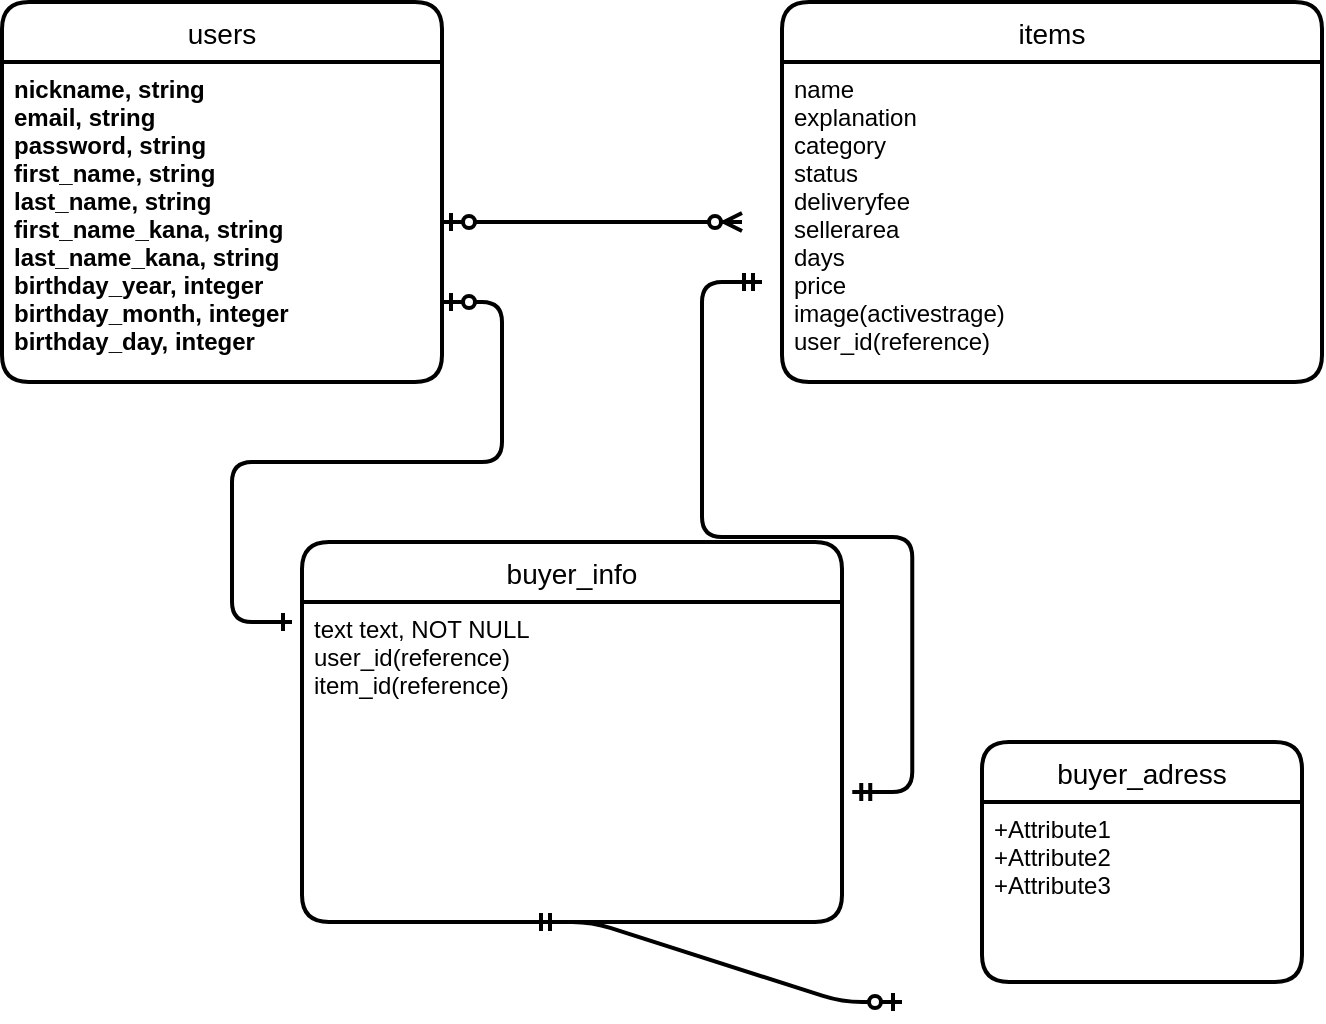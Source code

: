 <mxfile version="14.2.4" type="embed" pages="2">
    <diagram id="-TPNCu2F1J2nFUl5X5tO" name="ページ1">
        <mxGraphModel dx="244" dy="635" grid="1" gridSize="10" guides="1" tooltips="1" connect="1" arrows="1" fold="1" page="1" pageScale="1" pageWidth="850" pageHeight="1100" math="0" shadow="0">
            <root>
                <mxCell id="0"/>
                <mxCell id="1" parent="0"/>
                <mxCell id="2" value="users" style="swimlane;childLayout=stackLayout;horizontal=1;startSize=30;horizontalStack=0;rounded=1;fontSize=14;fontStyle=0;strokeWidth=2;resizeParent=0;resizeLast=1;shadow=0;dashed=0;align=center;" parent="1" vertex="1">
                    <mxGeometry x="50" y="60" width="220" height="190" as="geometry"/>
                </mxCell>
                <mxCell id="3" value="nickname, string&#10;email, string&#10;password, string&#10;first_name, string&#10;last_name, string&#10;first_name_kana, string&#10;last_name_kana, string&#10;birthday_year, integer&#10;birthday_month, integer&#10;birthday_day, integer" style="align=left;strokeColor=none;fillColor=none;spacingLeft=4;fontSize=12;verticalAlign=top;resizable=0;rotatable=0;part=1;fontStyle=1" parent="2" vertex="1">
                    <mxGeometry y="30" width="220" height="160" as="geometry"/>
                </mxCell>
                <mxCell id="17" value="items" style="swimlane;childLayout=stackLayout;horizontal=1;startSize=30;horizontalStack=0;rounded=1;fontSize=14;fontStyle=0;strokeWidth=2;resizeParent=0;resizeLast=1;shadow=0;dashed=0;align=center;" parent="1" vertex="1">
                    <mxGeometry x="440" y="60" width="270" height="190" as="geometry"/>
                </mxCell>
                <mxCell id="18" value="name&#10;explanation&#10;category&#10;status&#10;deliveryfee&#10;sellerarea&#10;days&#10;price&#10;image(activestrage)&#10;user_id(reference)" style="align=left;strokeColor=none;fillColor=none;spacingLeft=4;fontSize=12;verticalAlign=top;resizable=0;rotatable=0;part=1;" parent="17" vertex="1">
                    <mxGeometry y="30" width="270" height="160" as="geometry"/>
                </mxCell>
                <mxCell id="30" value="buyer_info" style="swimlane;childLayout=stackLayout;horizontal=1;startSize=30;horizontalStack=0;rounded=1;fontSize=14;fontStyle=0;strokeWidth=2;resizeParent=0;resizeLast=1;shadow=0;dashed=0;align=center;" parent="1" vertex="1">
                    <mxGeometry x="200" y="330" width="270" height="190" as="geometry"/>
                </mxCell>
                <mxCell id="31" value="text text, NOT NULL&#10;user_id(reference)&#10;item_id(reference)" style="align=left;strokeColor=none;fillColor=none;spacingLeft=4;fontSize=12;verticalAlign=top;resizable=0;rotatable=0;part=1;" parent="30" vertex="1">
                    <mxGeometry y="30" width="270" height="160" as="geometry"/>
                </mxCell>
                <mxCell id="36" value="" style="edgeStyle=entityRelationEdgeStyle;fontSize=12;html=1;endArrow=ERzeroToOne;startArrow=ERmandOne;strokeWidth=2;" parent="30" edge="1">
                    <mxGeometry width="100" height="100" relative="1" as="geometry">
                        <mxPoint x="115" y="190" as="sourcePoint"/>
                        <mxPoint x="300" y="230" as="targetPoint"/>
                    </mxGeometry>
                </mxCell>
                <mxCell id="34" value="buyer_adress" style="swimlane;childLayout=stackLayout;horizontal=1;startSize=30;horizontalStack=0;rounded=1;fontSize=14;fontStyle=0;strokeWidth=2;resizeParent=0;resizeLast=1;shadow=0;dashed=0;align=center;" parent="1" vertex="1">
                    <mxGeometry x="540" y="430" width="160" height="120" as="geometry"/>
                </mxCell>
                <mxCell id="35" value="+Attribute1&#10;+Attribute2&#10;+Attribute3" style="align=left;strokeColor=none;fillColor=none;spacingLeft=4;fontSize=12;verticalAlign=top;resizable=0;rotatable=0;part=1;" parent="34" vertex="1">
                    <mxGeometry y="30" width="160" height="90" as="geometry"/>
                </mxCell>
                <mxCell id="37" value="" style="edgeStyle=entityRelationEdgeStyle;fontSize=12;html=1;endArrow=ERmandOne;startArrow=ERmandOne;strokeWidth=2;exitX=1.019;exitY=0.594;exitDx=0;exitDy=0;exitPerimeter=0;" parent="1" source="31" edge="1">
                    <mxGeometry width="100" height="100" relative="1" as="geometry">
                        <mxPoint x="731" y="400" as="sourcePoint"/>
                        <mxPoint x="430" y="200" as="targetPoint"/>
                    </mxGeometry>
                </mxCell>
                <mxCell id="38" value="" style="edgeStyle=entityRelationEdgeStyle;fontSize=12;html=1;endArrow=ERzeroToMany;startArrow=ERzeroToOne;strokeWidth=2;" parent="1" edge="1">
                    <mxGeometry width="100" height="100" relative="1" as="geometry">
                        <mxPoint x="270" y="170" as="sourcePoint"/>
                        <mxPoint x="420" y="170" as="targetPoint"/>
                    </mxGeometry>
                </mxCell>
                <mxCell id="39" value="" style="edgeStyle=entityRelationEdgeStyle;fontSize=12;html=1;endArrow=ERone;startArrow=ERzeroToOne;strokeWidth=2;elbow=vertical;exitX=1;exitY=0.75;exitDx=0;exitDy=0;endFill=0;" parent="1" source="3" edge="1">
                    <mxGeometry width="100" height="100" relative="1" as="geometry">
                        <mxPoint x="75" y="260" as="sourcePoint"/>
                        <mxPoint x="195" y="370" as="targetPoint"/>
                    </mxGeometry>
                </mxCell>
            </root>
        </mxGraphModel>
    </diagram>
    <diagram id="LIyiJcBBhmnVBjQG30Sz" name="ページ2">
        <mxGraphModel dx="301" dy="635" grid="1" gridSize="10" guides="1" tooltips="1" connect="1" arrows="1" fold="1" page="1" pageScale="1" pageWidth="850" pageHeight="1100" math="0" shadow="0">
            <root>
                <mxCell id="tvcWbf3ZaYVmnghm_zJL-0"/>
                <mxCell id="tvcWbf3ZaYVmnghm_zJL-1" parent="tvcWbf3ZaYVmnghm_zJL-0"/>
            </root>
        </mxGraphModel>
    </diagram>
</mxfile>